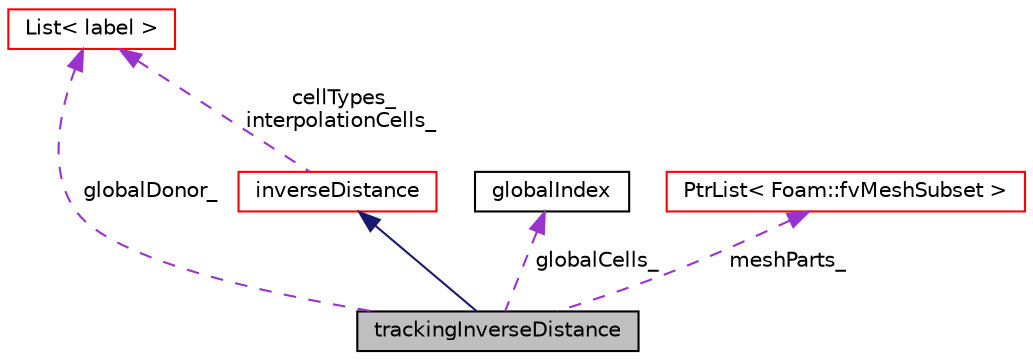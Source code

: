 digraph "trackingInverseDistance"
{
  bgcolor="transparent";
  edge [fontname="Helvetica",fontsize="10",labelfontname="Helvetica",labelfontsize="10"];
  node [fontname="Helvetica",fontsize="10",shape=record];
  Node1 [label="trackingInverseDistance",height=0.2,width=0.4,color="black", fillcolor="grey75", style="filled" fontcolor="black"];
  Node2 -> Node1 [dir="back",color="midnightblue",fontsize="10",style="solid",fontname="Helvetica"];
  Node2 [label="inverseDistance",height=0.2,width=0.4,color="red",URL="$classFoam_1_1cellCellStencils_1_1inverseDistance.html",tooltip="Inverse-distance-weighted interpolation stencil. "];
  Node3 -> Node2 [dir="back",color="darkorchid3",fontsize="10",style="dashed",label=" cellTypes_\ninterpolationCells_" ,fontname="Helvetica"];
  Node3 [label="List\< label \>",height=0.2,width=0.4,color="red",URL="$classFoam_1_1List.html"];
  Node4 -> Node1 [dir="back",color="darkorchid3",fontsize="10",style="dashed",label=" globalCells_" ,fontname="Helvetica"];
  Node4 [label="globalIndex",height=0.2,width=0.4,color="black",URL="$classFoam_1_1globalIndex.html",tooltip="Calculates a unique integer (label so might not have enough room - 2G max) for processor + local inde..."];
  Node5 -> Node1 [dir="back",color="darkorchid3",fontsize="10",style="dashed",label=" meshParts_" ,fontname="Helvetica"];
  Node5 [label="PtrList\< Foam::fvMeshSubset \>",height=0.2,width=0.4,color="red",URL="$classFoam_1_1PtrList.html"];
  Node3 -> Node1 [dir="back",color="darkorchid3",fontsize="10",style="dashed",label=" globalDonor_" ,fontname="Helvetica"];
}
